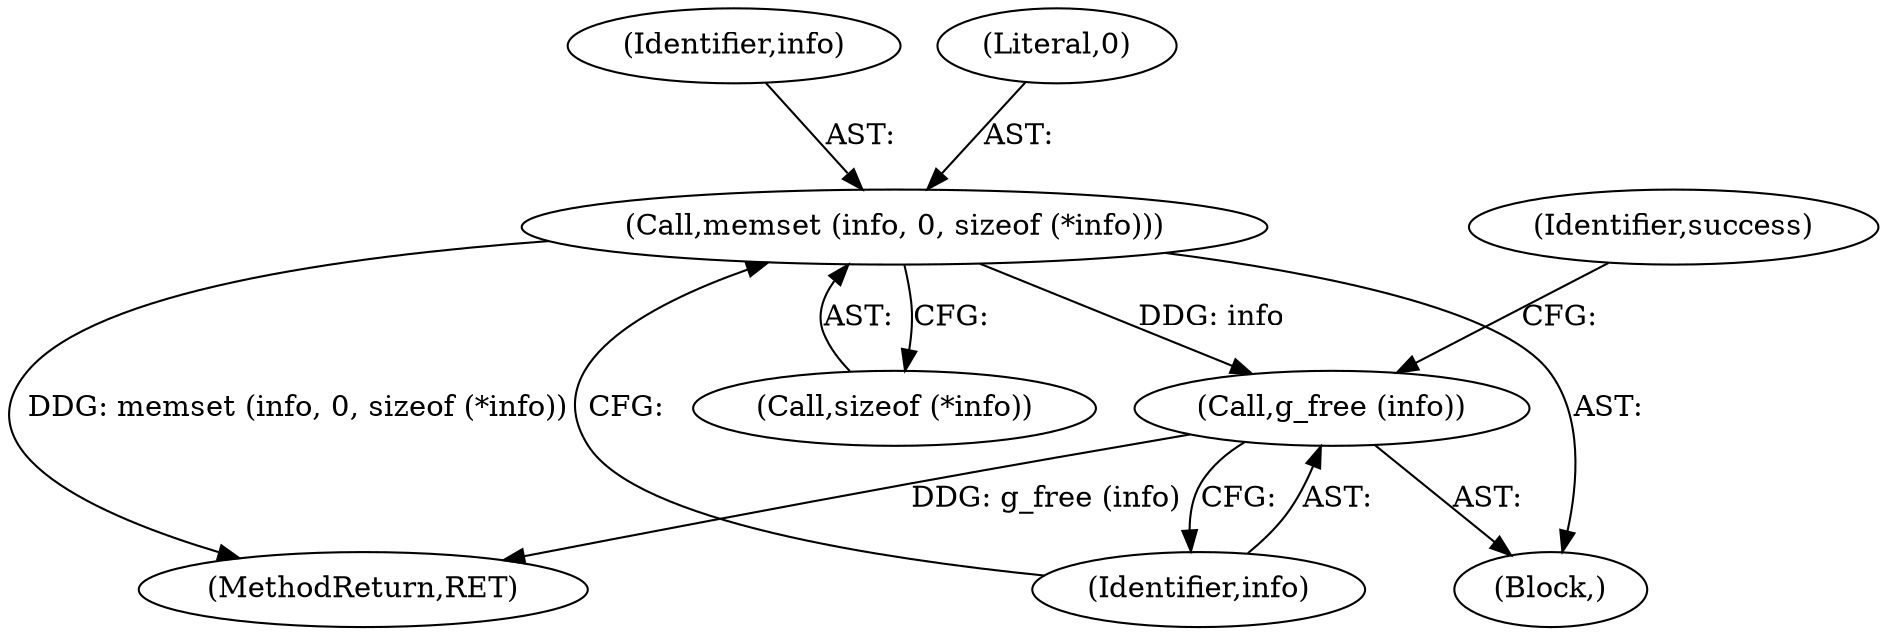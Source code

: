 digraph "0_NetworkManager_d5fc88e573fa58b93034b04d35a2454f5d28cad9@API" {
"1000951" [label="(Call,memset (info, 0, sizeof (*info)))"];
"1000957" [label="(Call,g_free (info))"];
"1000954" [label="(Call,sizeof (*info))"];
"1000958" [label="(Identifier,info)"];
"1000963" [label="(Identifier,success)"];
"1007368" [label="(MethodReturn,RET)"];
"1000957" [label="(Call,g_free (info))"];
"1000938" [label="(Block,)"];
"1000952" [label="(Identifier,info)"];
"1000951" [label="(Call,memset (info, 0, sizeof (*info)))"];
"1000953" [label="(Literal,0)"];
"1000951" -> "1000938"  [label="AST: "];
"1000951" -> "1000954"  [label="CFG: "];
"1000952" -> "1000951"  [label="AST: "];
"1000953" -> "1000951"  [label="AST: "];
"1000954" -> "1000951"  [label="AST: "];
"1000958" -> "1000951"  [label="CFG: "];
"1000951" -> "1007368"  [label="DDG: memset (info, 0, sizeof (*info))"];
"1000951" -> "1000957"  [label="DDG: info"];
"1000957" -> "1000938"  [label="AST: "];
"1000957" -> "1000958"  [label="CFG: "];
"1000958" -> "1000957"  [label="AST: "];
"1000963" -> "1000957"  [label="CFG: "];
"1000957" -> "1007368"  [label="DDG: g_free (info)"];
}
